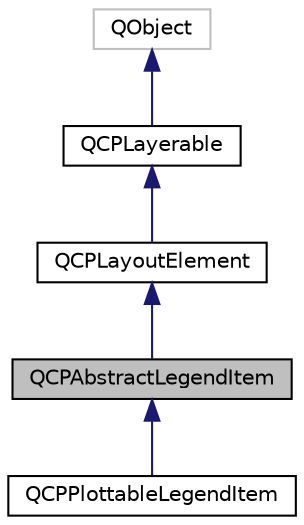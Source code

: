 digraph "QCPAbstractLegendItem"
{
  edge [fontname="Helvetica",fontsize="10",labelfontname="Helvetica",labelfontsize="10"];
  node [fontname="Helvetica",fontsize="10",shape=record];
  Node0 [label="QCPAbstractLegendItem",height=0.2,width=0.4,color="black", fillcolor="grey75", style="filled", fontcolor="black"];
  Node1 -> Node0 [dir="back",color="midnightblue",fontsize="10",style="solid"];
  Node1 [label="QCPLayoutElement",height=0.2,width=0.4,color="black", fillcolor="white", style="filled",URL="$class_q_c_p_layout_element.html",tooltip="The abstract base class for all objects that form the layout system. "];
  Node2 -> Node1 [dir="back",color="midnightblue",fontsize="10",style="solid"];
  Node2 [label="QCPLayerable",height=0.2,width=0.4,color="black", fillcolor="white", style="filled",URL="$class_q_c_p_layerable.html",tooltip="Base class for all drawable objects. "];
  Node3 -> Node2 [dir="back",color="midnightblue",fontsize="10",style="solid"];
  Node3 [label="QObject",height=0.2,width=0.4,color="grey75", fillcolor="white", style="filled"];
  Node0 -> Node4 [dir="back",color="midnightblue",fontsize="10",style="solid"];
  Node4 [label="QCPPlottableLegendItem",height=0.2,width=0.4,color="black", fillcolor="white", style="filled",URL="$class_q_c_p_plottable_legend_item.html",tooltip="A legend item representing a plottable with an icon and the plottable name. "];
}
